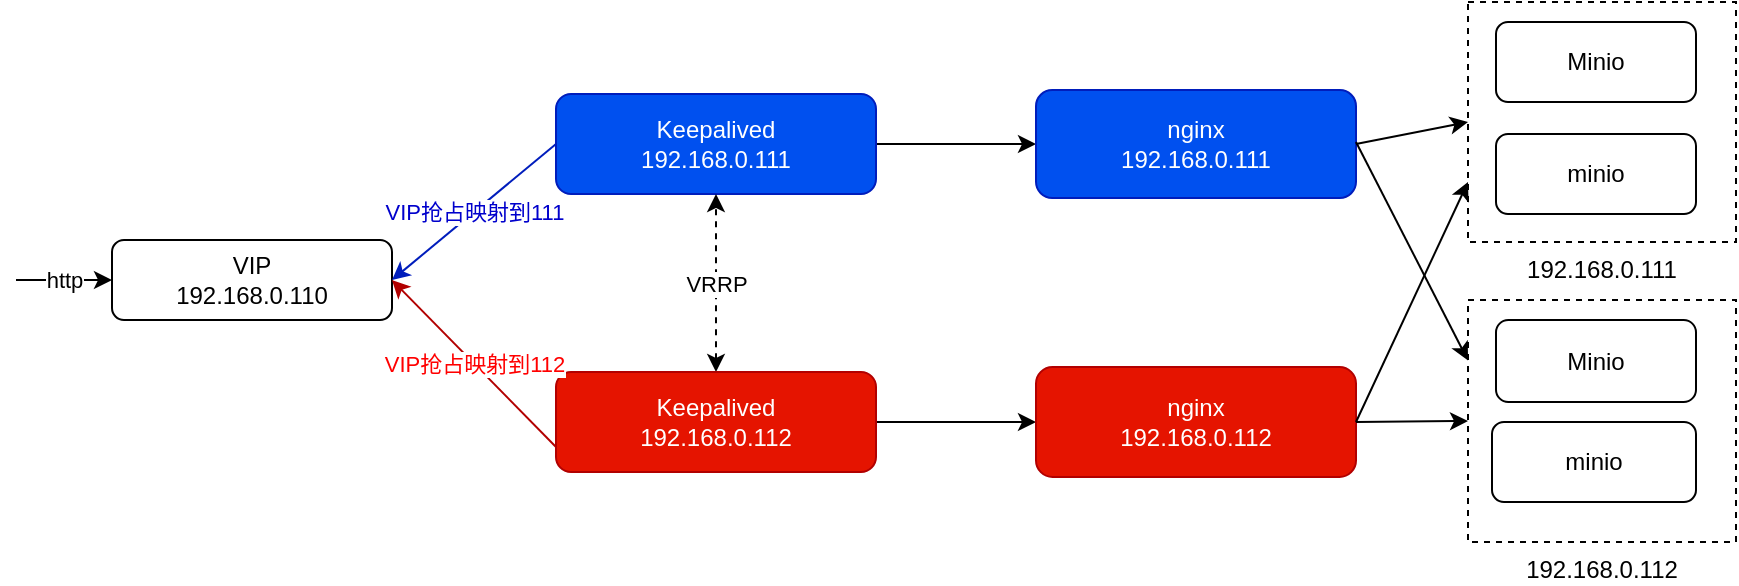 <mxfile version="14.9.3" type="github">
  <diagram id="M8n-UndX1wirp5mZtGAL" name="Page-1">
    <mxGraphModel dx="782" dy="468" grid="1" gridSize="10" guides="1" tooltips="1" connect="1" arrows="1" fold="1" page="1" pageScale="1" pageWidth="1169" pageHeight="827" math="0" shadow="0">
      <root>
        <mxCell id="0" />
        <mxCell id="1" parent="0" />
        <mxCell id="sQ488rFBZTWPyqMOTOqb-17" value="192.168.0.112" style="rounded=0;whiteSpace=wrap;html=1;dashed=1;labelPosition=center;verticalLabelPosition=bottom;align=center;verticalAlign=top;" vertex="1" parent="1">
          <mxGeometry x="736" y="229" width="134" height="121" as="geometry" />
        </mxCell>
        <mxCell id="sQ488rFBZTWPyqMOTOqb-18" value="192.168.0.111" style="rounded=0;whiteSpace=wrap;html=1;dashed=1;labelPosition=center;verticalLabelPosition=bottom;align=center;verticalAlign=top;" vertex="1" parent="1">
          <mxGeometry x="736" y="80" width="134" height="120" as="geometry" />
        </mxCell>
        <mxCell id="sQ488rFBZTWPyqMOTOqb-1" value="" style="edgeStyle=orthogonalEdgeStyle;rounded=0;orthogonalLoop=1;jettySize=auto;html=1;" edge="1" parent="1" source="sQ488rFBZTWPyqMOTOqb-2" target="sQ488rFBZTWPyqMOTOqb-10">
          <mxGeometry relative="1" as="geometry" />
        </mxCell>
        <mxCell id="sQ488rFBZTWPyqMOTOqb-2" value="Keepalived&lt;br&gt;192.168.0.111" style="rounded=1;whiteSpace=wrap;html=1;fillColor=#0050ef;strokeColor=#001DBC;fontColor=#ffffff;" vertex="1" parent="1">
          <mxGeometry x="280" y="126" width="160" height="50" as="geometry" />
        </mxCell>
        <mxCell id="sQ488rFBZTWPyqMOTOqb-3" value="VRRP" style="edgeStyle=orthogonalEdgeStyle;rounded=0;orthogonalLoop=1;jettySize=auto;html=1;startArrow=classic;startFill=1;dashed=1;" edge="1" parent="1" source="sQ488rFBZTWPyqMOTOqb-5" target="sQ488rFBZTWPyqMOTOqb-2">
          <mxGeometry relative="1" as="geometry" />
        </mxCell>
        <mxCell id="sQ488rFBZTWPyqMOTOqb-4" value="" style="edgeStyle=orthogonalEdgeStyle;rounded=0;orthogonalLoop=1;jettySize=auto;html=1;" edge="1" parent="1" source="sQ488rFBZTWPyqMOTOqb-5" target="sQ488rFBZTWPyqMOTOqb-11">
          <mxGeometry relative="1" as="geometry" />
        </mxCell>
        <mxCell id="sQ488rFBZTWPyqMOTOqb-5" value="Keepalived&lt;br&gt;192.168.0.112" style="rounded=1;whiteSpace=wrap;html=1;fillColor=#e51400;strokeColor=#B20000;fontColor=#ffffff;" vertex="1" parent="1">
          <mxGeometry x="280" y="265" width="160" height="50" as="geometry" />
        </mxCell>
        <mxCell id="sQ488rFBZTWPyqMOTOqb-6" value="VIP&lt;br&gt;192.168.0.110" style="rounded=1;whiteSpace=wrap;html=1;" vertex="1" parent="1">
          <mxGeometry x="58" y="199" width="140" height="40" as="geometry" />
        </mxCell>
        <mxCell id="sQ488rFBZTWPyqMOTOqb-7" value="VIP抢占映射到112" style="endArrow=classic;html=1;exitX=0;exitY=0.75;exitDx=0;exitDy=0;entryX=1;entryY=0.5;entryDx=0;entryDy=0;fillColor=#e51400;strokeColor=#B20000;fontColor=#FF0000;" edge="1" parent="1" source="sQ488rFBZTWPyqMOTOqb-5" target="sQ488rFBZTWPyqMOTOqb-6">
          <mxGeometry width="50" height="50" relative="1" as="geometry">
            <mxPoint x="270" y="230" as="sourcePoint" />
            <mxPoint x="320" y="180" as="targetPoint" />
          </mxGeometry>
        </mxCell>
        <mxCell id="sQ488rFBZTWPyqMOTOqb-8" value="VIP抢占映射到111" style="endArrow=classic;html=1;exitX=0;exitY=0.5;exitDx=0;exitDy=0;entryX=1;entryY=0.5;entryDx=0;entryDy=0;fillColor=#0050ef;strokeColor=#001DBC;fontColor=#0000CC;" edge="1" parent="1" source="sQ488rFBZTWPyqMOTOqb-2" target="sQ488rFBZTWPyqMOTOqb-6">
          <mxGeometry width="50" height="50" relative="1" as="geometry">
            <mxPoint x="270" y="170" as="sourcePoint" />
            <mxPoint x="260" y="220" as="targetPoint" />
          </mxGeometry>
        </mxCell>
        <mxCell id="sQ488rFBZTWPyqMOTOqb-9" value="http" style="endArrow=classic;html=1;entryX=0;entryY=0.5;entryDx=0;entryDy=0;" edge="1" parent="1">
          <mxGeometry width="50" height="50" relative="1" as="geometry">
            <mxPoint x="10" y="219" as="sourcePoint" />
            <mxPoint x="58" y="219" as="targetPoint" />
          </mxGeometry>
        </mxCell>
        <mxCell id="sQ488rFBZTWPyqMOTOqb-10" value="&lt;span style=&quot;color: rgb(255 , 255 , 255)&quot;&gt;nginx&lt;/span&gt;&lt;br style=&quot;color: rgb(255 , 255 , 255)&quot;&gt;&lt;span style=&quot;color: rgb(255 , 255 , 255)&quot;&gt;192.168.0.111&lt;/span&gt;" style="rounded=1;whiteSpace=wrap;html=1;fillColor=#0050ef;strokeColor=#001DBC;fontColor=#ffffff;" vertex="1" parent="1">
          <mxGeometry x="520" y="124" width="160" height="54" as="geometry" />
        </mxCell>
        <mxCell id="sQ488rFBZTWPyqMOTOqb-11" value="&lt;span&gt;nginx&lt;/span&gt;&lt;br&gt;&lt;span&gt;192.168.0.112&lt;/span&gt;" style="rounded=1;whiteSpace=wrap;html=1;fillColor=#e51400;strokeColor=#B20000;fontColor=#ffffff;" vertex="1" parent="1">
          <mxGeometry x="520" y="262.5" width="160" height="55" as="geometry" />
        </mxCell>
        <mxCell id="sQ488rFBZTWPyqMOTOqb-12" value="Minio" style="rounded=1;whiteSpace=wrap;html=1;" vertex="1" parent="1">
          <mxGeometry x="750" y="90" width="100" height="40" as="geometry" />
        </mxCell>
        <mxCell id="sQ488rFBZTWPyqMOTOqb-14" value="minio" style="rounded=1;whiteSpace=wrap;html=1;" vertex="1" parent="1">
          <mxGeometry x="750" y="146" width="100" height="40" as="geometry" />
        </mxCell>
        <mxCell id="sQ488rFBZTWPyqMOTOqb-15" value="Minio" style="rounded=1;whiteSpace=wrap;html=1;" vertex="1" parent="1">
          <mxGeometry x="750" y="239" width="100" height="41" as="geometry" />
        </mxCell>
        <mxCell id="sQ488rFBZTWPyqMOTOqb-16" value="minio" style="rounded=1;whiteSpace=wrap;html=1;" vertex="1" parent="1">
          <mxGeometry x="748" y="290" width="102" height="40" as="geometry" />
        </mxCell>
        <mxCell id="sQ488rFBZTWPyqMOTOqb-21" value="" style="endArrow=classic;html=1;exitX=1;exitY=0.5;exitDx=0;exitDy=0;entryX=0;entryY=0.5;entryDx=0;entryDy=0;" edge="1" parent="1" source="sQ488rFBZTWPyqMOTOqb-10" target="sQ488rFBZTWPyqMOTOqb-18">
          <mxGeometry width="50" height="50" relative="1" as="geometry">
            <mxPoint x="686" y="110" as="sourcePoint" />
            <mxPoint x="736" y="60" as="targetPoint" />
          </mxGeometry>
        </mxCell>
        <mxCell id="sQ488rFBZTWPyqMOTOqb-22" value="" style="endArrow=classic;html=1;exitX=1;exitY=0.5;exitDx=0;exitDy=0;entryX=0;entryY=0.5;entryDx=0;entryDy=0;" edge="1" parent="1" source="sQ488rFBZTWPyqMOTOqb-11" target="sQ488rFBZTWPyqMOTOqb-17">
          <mxGeometry width="50" height="50" relative="1" as="geometry">
            <mxPoint x="686" y="289" as="sourcePoint" />
            <mxPoint x="736" y="239" as="targetPoint" />
          </mxGeometry>
        </mxCell>
        <mxCell id="sQ488rFBZTWPyqMOTOqb-23" value="" style="endArrow=classic;html=1;entryX=0;entryY=0.25;entryDx=0;entryDy=0;" edge="1" parent="1" target="sQ488rFBZTWPyqMOTOqb-17">
          <mxGeometry width="50" height="50" relative="1" as="geometry">
            <mxPoint x="680" y="150" as="sourcePoint" />
            <mxPoint x="740" y="290" as="targetPoint" />
          </mxGeometry>
        </mxCell>
        <mxCell id="sQ488rFBZTWPyqMOTOqb-25" value="" style="endArrow=classic;html=1;entryX=0;entryY=0.75;entryDx=0;entryDy=0;" edge="1" parent="1" target="sQ488rFBZTWPyqMOTOqb-18">
          <mxGeometry width="50" height="50" relative="1" as="geometry">
            <mxPoint x="680" y="290" as="sourcePoint" />
            <mxPoint x="690" y="370" as="targetPoint" />
          </mxGeometry>
        </mxCell>
      </root>
    </mxGraphModel>
  </diagram>
</mxfile>
